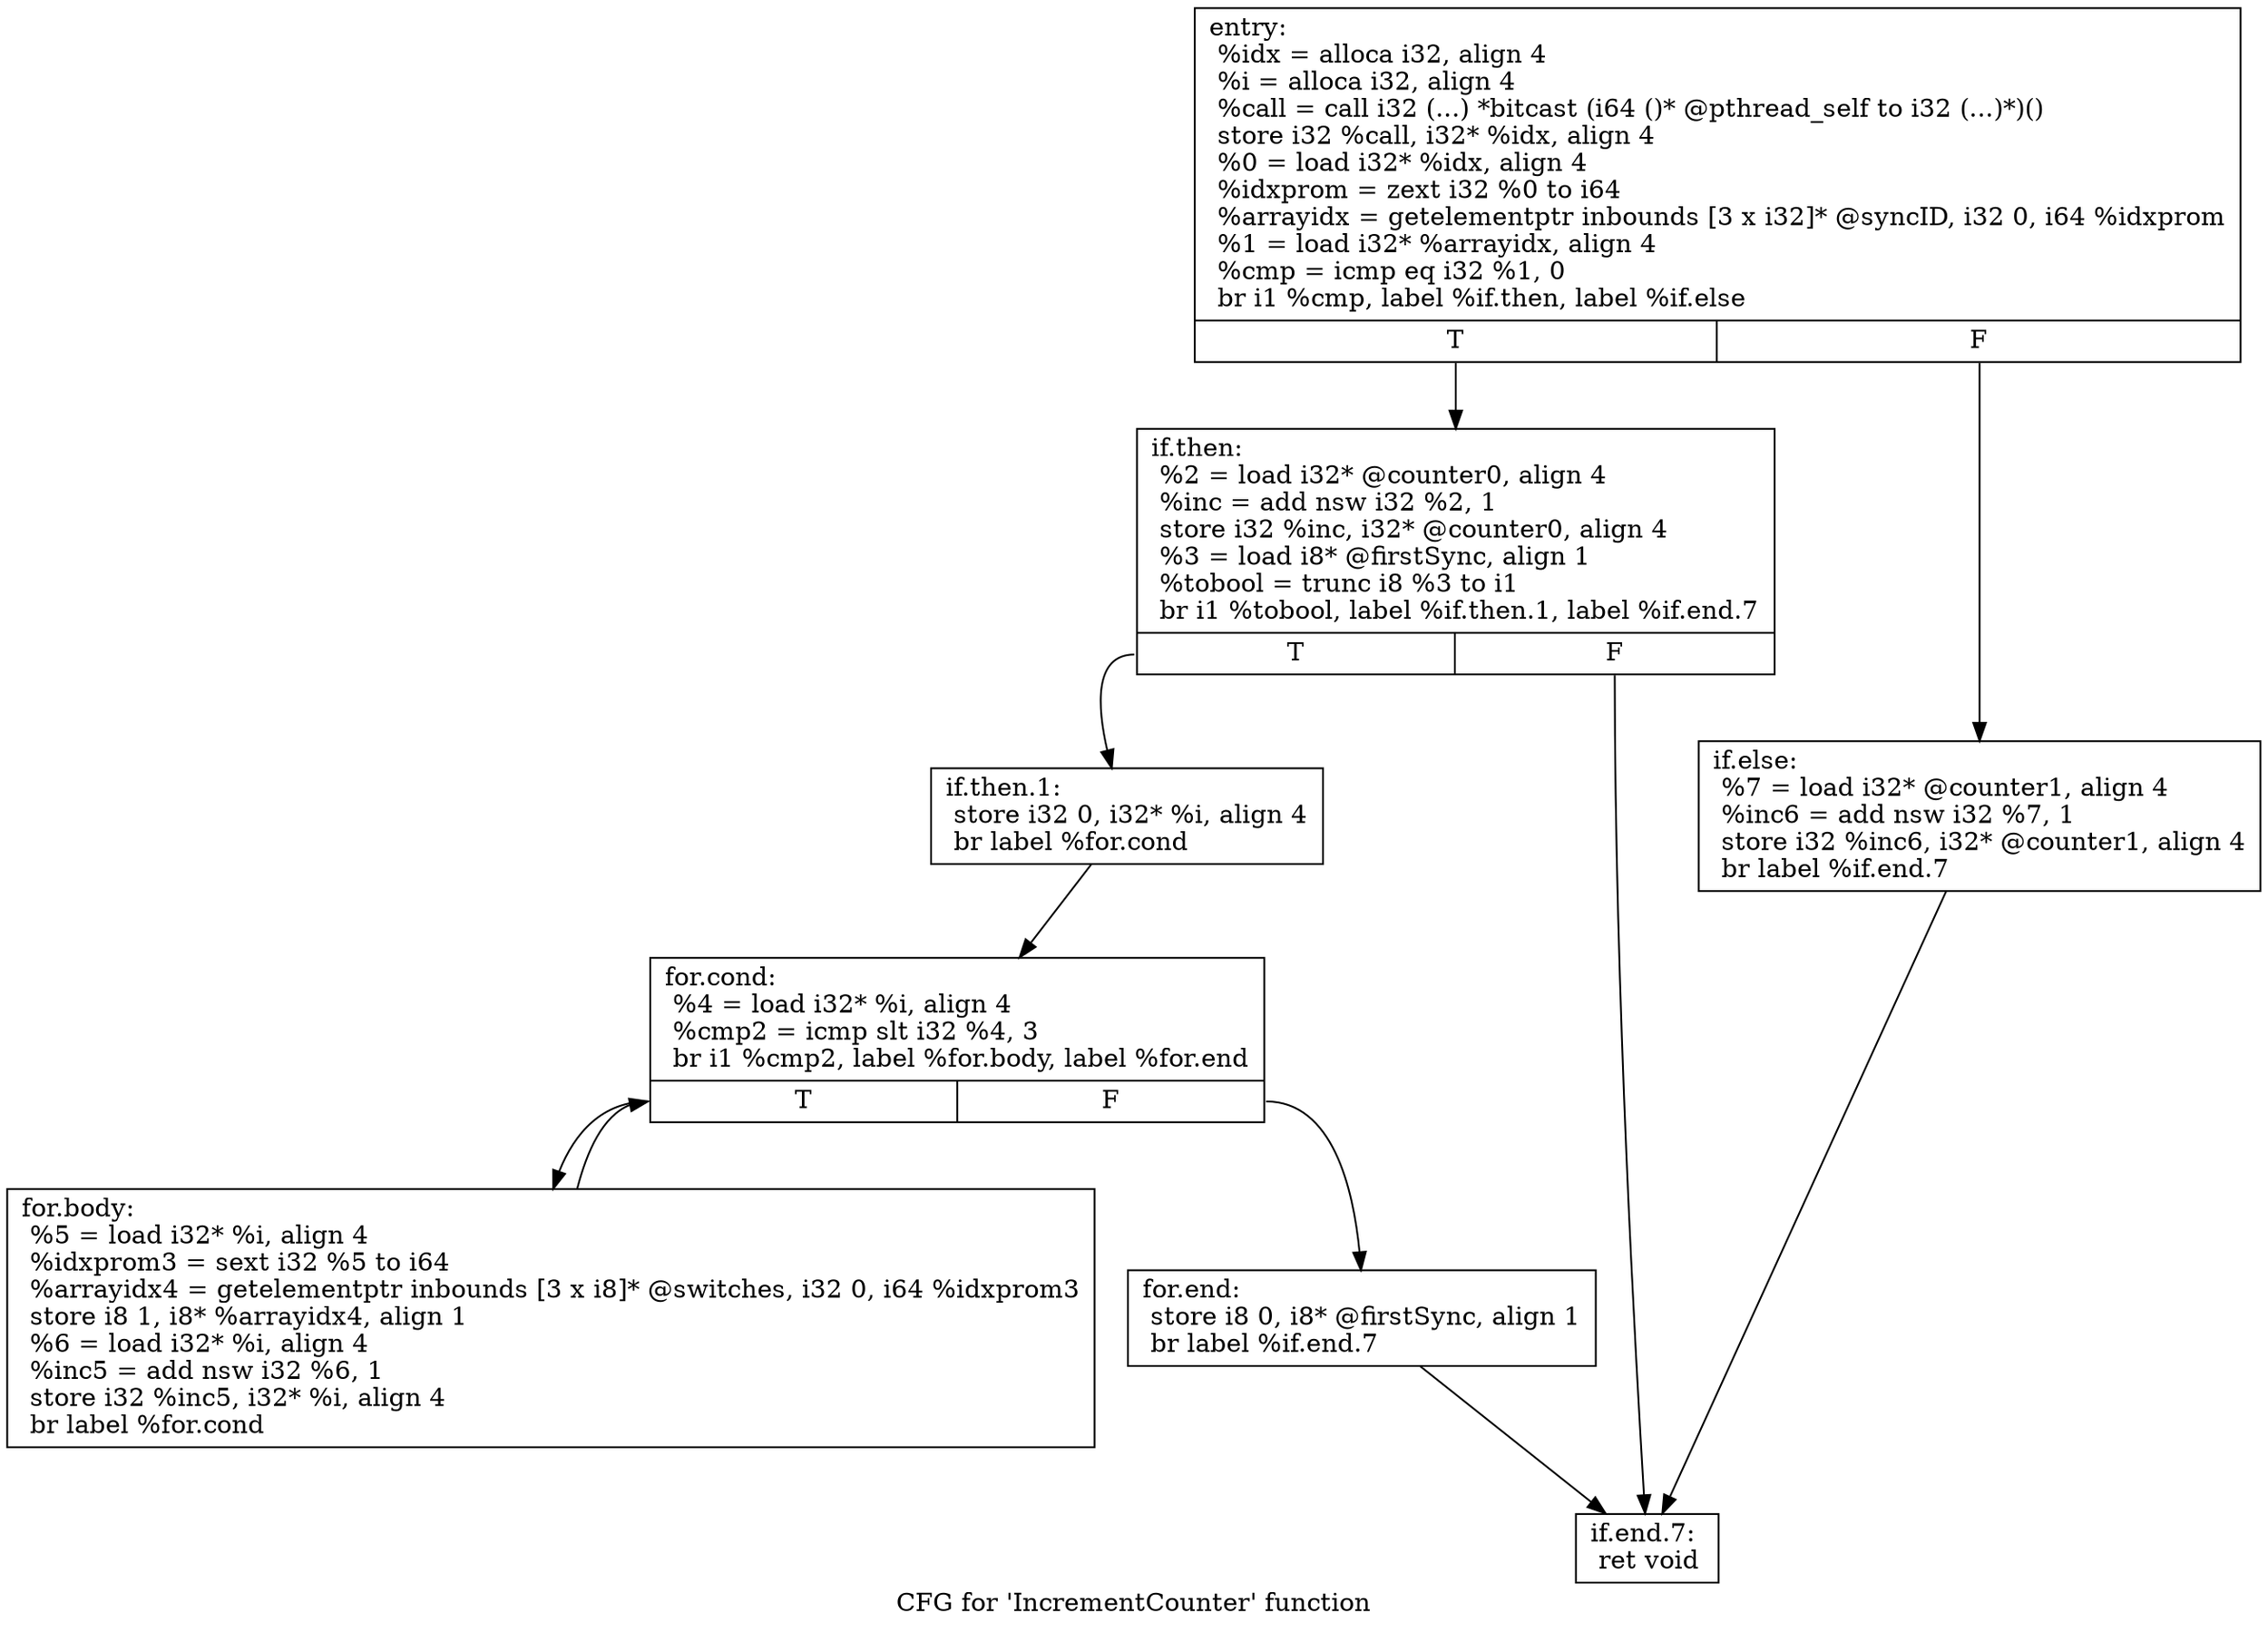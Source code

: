 digraph "CFG for 'IncrementCounter' function" {
	label="CFG for 'IncrementCounter' function";

	Node0x5411ae0 [shape=record,label="{entry:\l  %idx = alloca i32, align 4\l  %i = alloca i32, align 4\l  %call = call i32 (...) *bitcast (i64 ()* @pthread_self to i32 (...)*)()\l  store i32 %call, i32* %idx, align 4\l  %0 = load i32* %idx, align 4\l  %idxprom = zext i32 %0 to i64\l  %arrayidx = getelementptr inbounds [3 x i32]* @syncID, i32 0, i64 %idxprom\l  %1 = load i32* %arrayidx, align 4\l  %cmp = icmp eq i32 %1, 0\l  br i1 %cmp, label %if.then, label %if.else\l|{<s0>T|<s1>F}}"];
	Node0x5411ae0:s0 -> Node0x5411b30;
	Node0x5411ae0:s1 -> Node0x5411cc0;
	Node0x5411b30 [shape=record,label="{if.then:                                          \l  %2 = load i32* @counter0, align 4\l  %inc = add nsw i32 %2, 1\l  store i32 %inc, i32* @counter0, align 4\l  %3 = load i8* @firstSync, align 1\l  %tobool = trunc i8 %3 to i1\l  br i1 %tobool, label %if.then.1, label %if.end.7\l|{<s0>T|<s1>F}}"];
	Node0x5411b30:s0 -> Node0x5411b80;
	Node0x5411b30:s1 -> Node0x5411d10;
	Node0x5411b80 [shape=record,label="{if.then.1:                                        \l  store i32 0, i32* %i, align 4\l  br label %for.cond\l}"];
	Node0x5411b80 -> Node0x5411bd0;
	Node0x5411bd0 [shape=record,label="{for.cond:                                         \l  %4 = load i32* %i, align 4\l  %cmp2 = icmp slt i32 %4, 3\l  br i1 %cmp2, label %for.body, label %for.end\l|{<s0>T|<s1>F}}"];
	Node0x5411bd0:s0 -> Node0x5411c20;
	Node0x5411bd0:s1 -> Node0x5411c70;
	Node0x5411c20 [shape=record,label="{for.body:                                         \l  %5 = load i32* %i, align 4\l  %idxprom3 = sext i32 %5 to i64\l  %arrayidx4 = getelementptr inbounds [3 x i8]* @switches, i32 0, i64 %idxprom3\l  store i8 1, i8* %arrayidx4, align 1\l  %6 = load i32* %i, align 4\l  %inc5 = add nsw i32 %6, 1\l  store i32 %inc5, i32* %i, align 4\l  br label %for.cond\l}"];
	Node0x5411c20 -> Node0x5411bd0;
	Node0x5411c70 [shape=record,label="{for.end:                                          \l  store i8 0, i8* @firstSync, align 1\l  br label %if.end.7\l}"];
	Node0x5411c70 -> Node0x5411d10;
	Node0x5411cc0 [shape=record,label="{if.else:                                          \l  %7 = load i32* @counter1, align 4\l  %inc6 = add nsw i32 %7, 1\l  store i32 %inc6, i32* @counter1, align 4\l  br label %if.end.7\l}"];
	Node0x5411cc0 -> Node0x5411d10;
	Node0x5411d10 [shape=record,label="{if.end.7:                                         \l  ret void\l}"];
}
